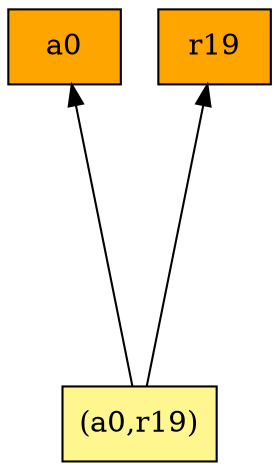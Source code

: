 digraph G {
rankdir=BT;ranksep="2.0";
"(a0,r19)" [shape=record,fillcolor=khaki1,style=filled,label="{(a0,r19)}"];
"a0" [shape=record,fillcolor=orange,style=filled,label="{a0}"];
"r19" [shape=record,fillcolor=orange,style=filled,label="{r19}"];
"(a0,r19)" -> "a0"
"(a0,r19)" -> "r19"
}